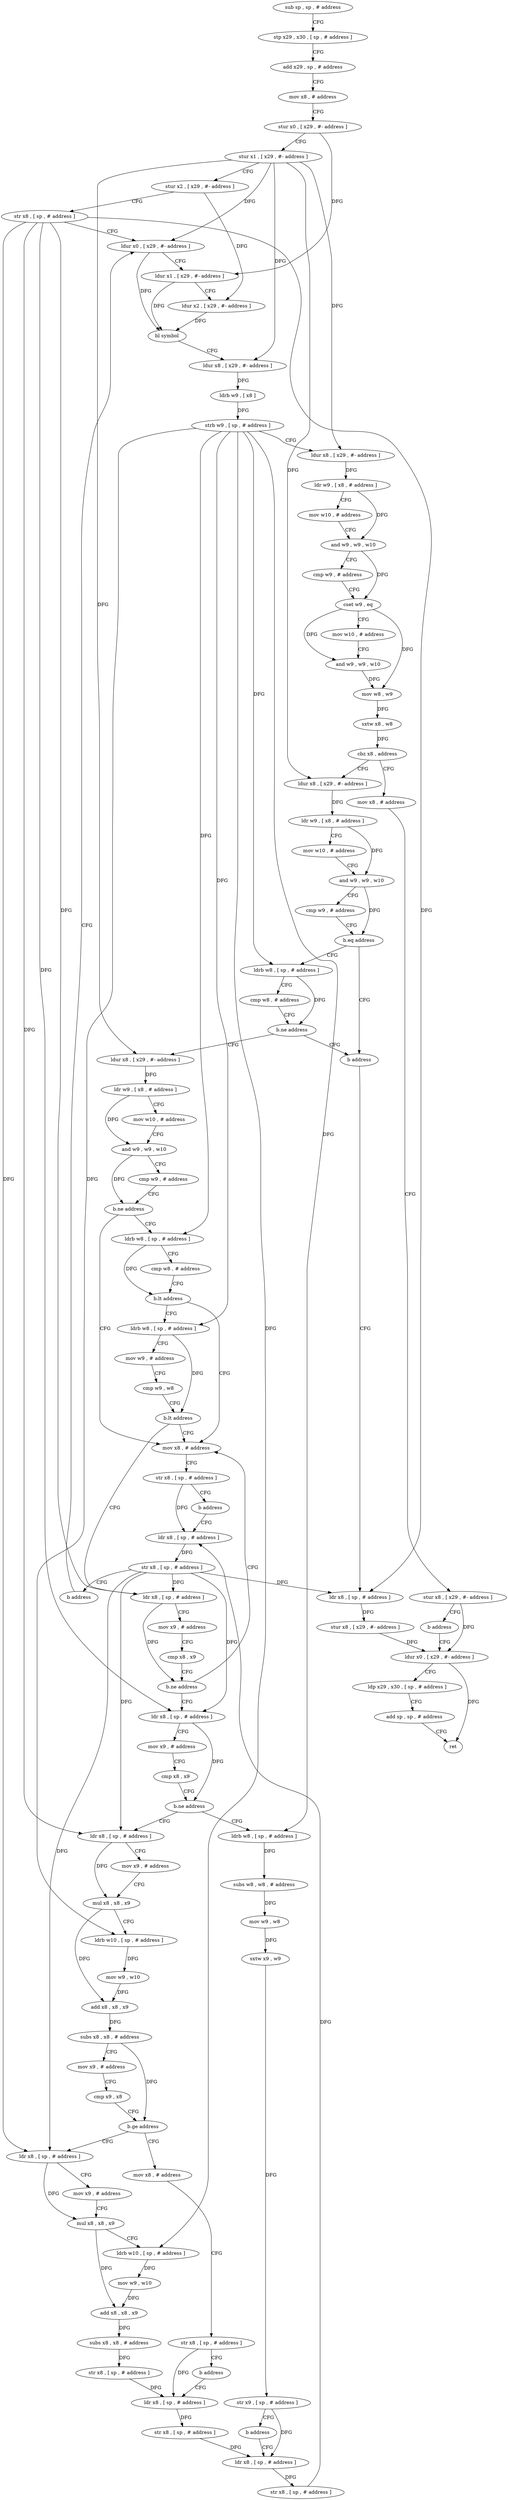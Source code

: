digraph "func" {
"4269984" [label = "sub sp , sp , # address" ]
"4269988" [label = "stp x29 , x30 , [ sp , # address ]" ]
"4269992" [label = "add x29 , sp , # address" ]
"4269996" [label = "mov x8 , # address" ]
"4270000" [label = "stur x0 , [ x29 , #- address ]" ]
"4270004" [label = "stur x1 , [ x29 , #- address ]" ]
"4270008" [label = "stur x2 , [ x29 , #- address ]" ]
"4270012" [label = "str x8 , [ sp , # address ]" ]
"4270016" [label = "ldur x0 , [ x29 , #- address ]" ]
"4270100" [label = "ldur x8 , [ x29 , #- address ]" ]
"4270104" [label = "ldr w9 , [ x8 , # address ]" ]
"4270108" [label = "mov w10 , # address" ]
"4270112" [label = "and w9 , w9 , w10" ]
"4270116" [label = "cmp w9 , # address" ]
"4270120" [label = "b.eq address" ]
"4270136" [label = "b address" ]
"4270124" [label = "ldrb w8 , [ sp , # address ]" ]
"4270088" [label = "mov x8 , # address" ]
"4270092" [label = "stur x8 , [ x29 , #- address ]" ]
"4270096" [label = "b address" ]
"4270380" [label = "ldur x0 , [ x29 , #- address ]" ]
"4270372" [label = "ldr x8 , [ sp , # address ]" ]
"4270128" [label = "cmp w8 , # address" ]
"4270132" [label = "b.ne address" ]
"4270140" [label = "ldur x8 , [ x29 , #- address ]" ]
"4270384" [label = "ldp x29 , x30 , [ sp , # address ]" ]
"4270388" [label = "add sp , sp , # address" ]
"4270392" [label = "ret" ]
"4270376" [label = "stur x8 , [ x29 , #- address ]" ]
"4270144" [label = "ldr w9 , [ x8 , # address ]" ]
"4270148" [label = "mov w10 , # address" ]
"4270152" [label = "and w9 , w9 , w10" ]
"4270156" [label = "cmp w9 , # address" ]
"4270160" [label = "b.ne address" ]
"4270208" [label = "mov x8 , # address" ]
"4270164" [label = "ldrb w8 , [ sp , # address ]" ]
"4270212" [label = "str x8 , [ sp , # address ]" ]
"4270216" [label = "b address" ]
"4270360" [label = "ldr x8 , [ sp , # address ]" ]
"4270168" [label = "cmp w8 , # address" ]
"4270172" [label = "b.lt address" ]
"4270176" [label = "ldrb w8 , [ sp , # address ]" ]
"4270364" [label = "str x8 , [ sp , # address ]" ]
"4270368" [label = "b address" ]
"4270180" [label = "mov w9 , # address" ]
"4270184" [label = "cmp w9 , w8" ]
"4270188" [label = "b.lt address" ]
"4270192" [label = "ldr x8 , [ sp , # address ]" ]
"4270020" [label = "ldur x1 , [ x29 , #- address ]" ]
"4270024" [label = "ldur x2 , [ x29 , #- address ]" ]
"4270028" [label = "bl symbol" ]
"4270032" [label = "ldur x8 , [ x29 , #- address ]" ]
"4270036" [label = "ldrb w9 , [ x8 ]" ]
"4270040" [label = "strb w9 , [ sp , # address ]" ]
"4270044" [label = "ldur x8 , [ x29 , #- address ]" ]
"4270048" [label = "ldr w9 , [ x8 , # address ]" ]
"4270052" [label = "mov w10 , # address" ]
"4270056" [label = "and w9 , w9 , w10" ]
"4270060" [label = "cmp w9 , # address" ]
"4270064" [label = "cset w9 , eq" ]
"4270068" [label = "mov w10 , # address" ]
"4270072" [label = "and w9 , w9 , w10" ]
"4270076" [label = "mov w8 , w9" ]
"4270080" [label = "sxtw x8 , w8" ]
"4270084" [label = "cbz x8 , address" ]
"4270196" [label = "mov x9 , # address" ]
"4270200" [label = "cmp x8 , x9" ]
"4270204" [label = "b.ne address" ]
"4270220" [label = "ldr x8 , [ sp , # address ]" ]
"4270224" [label = "mov x9 , # address" ]
"4270228" [label = "cmp x8 , x9" ]
"4270232" [label = "b.ne address" ]
"4270260" [label = "ldr x8 , [ sp , # address ]" ]
"4270236" [label = "ldrb w8 , [ sp , # address ]" ]
"4270264" [label = "mov x9 , # address" ]
"4270268" [label = "mul x8 , x8 , x9" ]
"4270272" [label = "ldrb w10 , [ sp , # address ]" ]
"4270276" [label = "mov w9 , w10" ]
"4270280" [label = "add x8 , x8 , x9" ]
"4270284" [label = "subs x8 , x8 , # address" ]
"4270288" [label = "mov x9 , # address" ]
"4270292" [label = "cmp x9 , x8" ]
"4270296" [label = "b.ge address" ]
"4270312" [label = "ldr x8 , [ sp , # address ]" ]
"4270300" [label = "mov x8 , # address" ]
"4270240" [label = "subs w8 , w8 , # address" ]
"4270244" [label = "mov w9 , w8" ]
"4270248" [label = "sxtw x9 , w9" ]
"4270252" [label = "str x9 , [ sp , # address ]" ]
"4270256" [label = "b address" ]
"4270352" [label = "ldr x8 , [ sp , # address ]" ]
"4270316" [label = "mov x9 , # address" ]
"4270320" [label = "mul x8 , x8 , x9" ]
"4270324" [label = "ldrb w10 , [ sp , # address ]" ]
"4270328" [label = "mov w9 , w10" ]
"4270332" [label = "add x8 , x8 , x9" ]
"4270336" [label = "subs x8 , x8 , # address" ]
"4270340" [label = "str x8 , [ sp , # address ]" ]
"4270344" [label = "ldr x8 , [ sp , # address ]" ]
"4270304" [label = "str x8 , [ sp , # address ]" ]
"4270308" [label = "b address" ]
"4270356" [label = "str x8 , [ sp , # address ]" ]
"4270348" [label = "str x8 , [ sp , # address ]" ]
"4269984" -> "4269988" [ label = "CFG" ]
"4269988" -> "4269992" [ label = "CFG" ]
"4269992" -> "4269996" [ label = "CFG" ]
"4269996" -> "4270000" [ label = "CFG" ]
"4270000" -> "4270004" [ label = "CFG" ]
"4270000" -> "4270020" [ label = "DFG" ]
"4270004" -> "4270008" [ label = "CFG" ]
"4270004" -> "4270016" [ label = "DFG" ]
"4270004" -> "4270032" [ label = "DFG" ]
"4270004" -> "4270044" [ label = "DFG" ]
"4270004" -> "4270100" [ label = "DFG" ]
"4270004" -> "4270140" [ label = "DFG" ]
"4270008" -> "4270012" [ label = "CFG" ]
"4270008" -> "4270024" [ label = "DFG" ]
"4270012" -> "4270016" [ label = "CFG" ]
"4270012" -> "4270372" [ label = "DFG" ]
"4270012" -> "4270192" [ label = "DFG" ]
"4270012" -> "4270220" [ label = "DFG" ]
"4270012" -> "4270260" [ label = "DFG" ]
"4270012" -> "4270312" [ label = "DFG" ]
"4270016" -> "4270020" [ label = "CFG" ]
"4270016" -> "4270028" [ label = "DFG" ]
"4270100" -> "4270104" [ label = "DFG" ]
"4270104" -> "4270108" [ label = "CFG" ]
"4270104" -> "4270112" [ label = "DFG" ]
"4270108" -> "4270112" [ label = "CFG" ]
"4270112" -> "4270116" [ label = "CFG" ]
"4270112" -> "4270120" [ label = "DFG" ]
"4270116" -> "4270120" [ label = "CFG" ]
"4270120" -> "4270136" [ label = "CFG" ]
"4270120" -> "4270124" [ label = "CFG" ]
"4270136" -> "4270372" [ label = "CFG" ]
"4270124" -> "4270128" [ label = "CFG" ]
"4270124" -> "4270132" [ label = "DFG" ]
"4270088" -> "4270092" [ label = "CFG" ]
"4270092" -> "4270096" [ label = "CFG" ]
"4270092" -> "4270380" [ label = "DFG" ]
"4270096" -> "4270380" [ label = "CFG" ]
"4270380" -> "4270384" [ label = "CFG" ]
"4270380" -> "4270392" [ label = "DFG" ]
"4270372" -> "4270376" [ label = "DFG" ]
"4270128" -> "4270132" [ label = "CFG" ]
"4270132" -> "4270140" [ label = "CFG" ]
"4270132" -> "4270136" [ label = "CFG" ]
"4270140" -> "4270144" [ label = "DFG" ]
"4270384" -> "4270388" [ label = "CFG" ]
"4270388" -> "4270392" [ label = "CFG" ]
"4270376" -> "4270380" [ label = "DFG" ]
"4270144" -> "4270148" [ label = "CFG" ]
"4270144" -> "4270152" [ label = "DFG" ]
"4270148" -> "4270152" [ label = "CFG" ]
"4270152" -> "4270156" [ label = "CFG" ]
"4270152" -> "4270160" [ label = "DFG" ]
"4270156" -> "4270160" [ label = "CFG" ]
"4270160" -> "4270208" [ label = "CFG" ]
"4270160" -> "4270164" [ label = "CFG" ]
"4270208" -> "4270212" [ label = "CFG" ]
"4270164" -> "4270168" [ label = "CFG" ]
"4270164" -> "4270172" [ label = "DFG" ]
"4270212" -> "4270216" [ label = "CFG" ]
"4270212" -> "4270360" [ label = "DFG" ]
"4270216" -> "4270360" [ label = "CFG" ]
"4270360" -> "4270364" [ label = "DFG" ]
"4270168" -> "4270172" [ label = "CFG" ]
"4270172" -> "4270208" [ label = "CFG" ]
"4270172" -> "4270176" [ label = "CFG" ]
"4270176" -> "4270180" [ label = "CFG" ]
"4270176" -> "4270188" [ label = "DFG" ]
"4270364" -> "4270368" [ label = "CFG" ]
"4270364" -> "4270372" [ label = "DFG" ]
"4270364" -> "4270192" [ label = "DFG" ]
"4270364" -> "4270220" [ label = "DFG" ]
"4270364" -> "4270260" [ label = "DFG" ]
"4270364" -> "4270312" [ label = "DFG" ]
"4270368" -> "4270016" [ label = "CFG" ]
"4270180" -> "4270184" [ label = "CFG" ]
"4270184" -> "4270188" [ label = "CFG" ]
"4270188" -> "4270208" [ label = "CFG" ]
"4270188" -> "4270192" [ label = "CFG" ]
"4270192" -> "4270196" [ label = "CFG" ]
"4270192" -> "4270204" [ label = "DFG" ]
"4270020" -> "4270024" [ label = "CFG" ]
"4270020" -> "4270028" [ label = "DFG" ]
"4270024" -> "4270028" [ label = "DFG" ]
"4270028" -> "4270032" [ label = "CFG" ]
"4270032" -> "4270036" [ label = "DFG" ]
"4270036" -> "4270040" [ label = "DFG" ]
"4270040" -> "4270044" [ label = "CFG" ]
"4270040" -> "4270124" [ label = "DFG" ]
"4270040" -> "4270164" [ label = "DFG" ]
"4270040" -> "4270176" [ label = "DFG" ]
"4270040" -> "4270272" [ label = "DFG" ]
"4270040" -> "4270236" [ label = "DFG" ]
"4270040" -> "4270324" [ label = "DFG" ]
"4270044" -> "4270048" [ label = "DFG" ]
"4270048" -> "4270052" [ label = "CFG" ]
"4270048" -> "4270056" [ label = "DFG" ]
"4270052" -> "4270056" [ label = "CFG" ]
"4270056" -> "4270060" [ label = "CFG" ]
"4270056" -> "4270064" [ label = "DFG" ]
"4270060" -> "4270064" [ label = "CFG" ]
"4270064" -> "4270068" [ label = "CFG" ]
"4270064" -> "4270072" [ label = "DFG" ]
"4270064" -> "4270076" [ label = "DFG" ]
"4270068" -> "4270072" [ label = "CFG" ]
"4270072" -> "4270076" [ label = "DFG" ]
"4270076" -> "4270080" [ label = "DFG" ]
"4270080" -> "4270084" [ label = "DFG" ]
"4270084" -> "4270100" [ label = "CFG" ]
"4270084" -> "4270088" [ label = "CFG" ]
"4270196" -> "4270200" [ label = "CFG" ]
"4270200" -> "4270204" [ label = "CFG" ]
"4270204" -> "4270220" [ label = "CFG" ]
"4270204" -> "4270208" [ label = "CFG" ]
"4270220" -> "4270224" [ label = "CFG" ]
"4270220" -> "4270232" [ label = "DFG" ]
"4270224" -> "4270228" [ label = "CFG" ]
"4270228" -> "4270232" [ label = "CFG" ]
"4270232" -> "4270260" [ label = "CFG" ]
"4270232" -> "4270236" [ label = "CFG" ]
"4270260" -> "4270264" [ label = "CFG" ]
"4270260" -> "4270268" [ label = "DFG" ]
"4270236" -> "4270240" [ label = "DFG" ]
"4270264" -> "4270268" [ label = "CFG" ]
"4270268" -> "4270272" [ label = "CFG" ]
"4270268" -> "4270280" [ label = "DFG" ]
"4270272" -> "4270276" [ label = "DFG" ]
"4270276" -> "4270280" [ label = "DFG" ]
"4270280" -> "4270284" [ label = "DFG" ]
"4270284" -> "4270288" [ label = "CFG" ]
"4270284" -> "4270296" [ label = "DFG" ]
"4270288" -> "4270292" [ label = "CFG" ]
"4270292" -> "4270296" [ label = "CFG" ]
"4270296" -> "4270312" [ label = "CFG" ]
"4270296" -> "4270300" [ label = "CFG" ]
"4270312" -> "4270316" [ label = "CFG" ]
"4270312" -> "4270320" [ label = "DFG" ]
"4270300" -> "4270304" [ label = "CFG" ]
"4270240" -> "4270244" [ label = "DFG" ]
"4270244" -> "4270248" [ label = "DFG" ]
"4270248" -> "4270252" [ label = "DFG" ]
"4270252" -> "4270256" [ label = "CFG" ]
"4270252" -> "4270352" [ label = "DFG" ]
"4270256" -> "4270352" [ label = "CFG" ]
"4270352" -> "4270356" [ label = "DFG" ]
"4270316" -> "4270320" [ label = "CFG" ]
"4270320" -> "4270324" [ label = "CFG" ]
"4270320" -> "4270332" [ label = "DFG" ]
"4270324" -> "4270328" [ label = "DFG" ]
"4270328" -> "4270332" [ label = "DFG" ]
"4270332" -> "4270336" [ label = "DFG" ]
"4270336" -> "4270340" [ label = "DFG" ]
"4270340" -> "4270344" [ label = "DFG" ]
"4270344" -> "4270348" [ label = "DFG" ]
"4270304" -> "4270308" [ label = "CFG" ]
"4270304" -> "4270344" [ label = "DFG" ]
"4270308" -> "4270344" [ label = "CFG" ]
"4270356" -> "4270360" [ label = "DFG" ]
"4270348" -> "4270352" [ label = "DFG" ]
}

